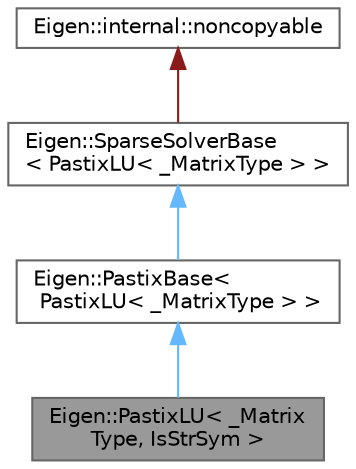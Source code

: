 digraph "Eigen::PastixLU&lt; _MatrixType, IsStrSym &gt;"
{
 // LATEX_PDF_SIZE
  bgcolor="transparent";
  edge [fontname=Helvetica,fontsize=10,labelfontname=Helvetica,labelfontsize=10];
  node [fontname=Helvetica,fontsize=10,shape=box,height=0.2,width=0.4];
  Node1 [id="Node000001",label="Eigen::PastixLU\< _Matrix\lType, IsStrSym \>",height=0.2,width=0.4,color="gray40", fillcolor="grey60", style="filled", fontcolor="black",tooltip="Interface to the PaStix solver"];
  Node2 -> Node1 [id="edge1_Node000001_Node000002",dir="back",color="steelblue1",style="solid",tooltip=" "];
  Node2 [id="Node000002",label="Eigen::PastixBase\<\l PastixLU\< _MatrixType \> \>",height=0.2,width=0.4,color="gray40", fillcolor="white", style="filled",URL="$class_eigen_1_1_pastix_base.html",tooltip=" "];
  Node3 -> Node2 [id="edge2_Node000002_Node000003",dir="back",color="steelblue1",style="solid",tooltip=" "];
  Node3 [id="Node000003",label="Eigen::SparseSolverBase\l\< PastixLU\< _MatrixType \> \>",height=0.2,width=0.4,color="gray40", fillcolor="white", style="filled",URL="$class_eigen_1_1_sparse_solver_base.html",tooltip=" "];
  Node4 -> Node3 [id="edge3_Node000003_Node000004",dir="back",color="firebrick4",style="solid",tooltip=" "];
  Node4 [id="Node000004",label="Eigen::internal::noncopyable",height=0.2,width=0.4,color="gray40", fillcolor="white", style="filled",URL="$class_eigen_1_1internal_1_1noncopyable.html",tooltip=" "];
}
